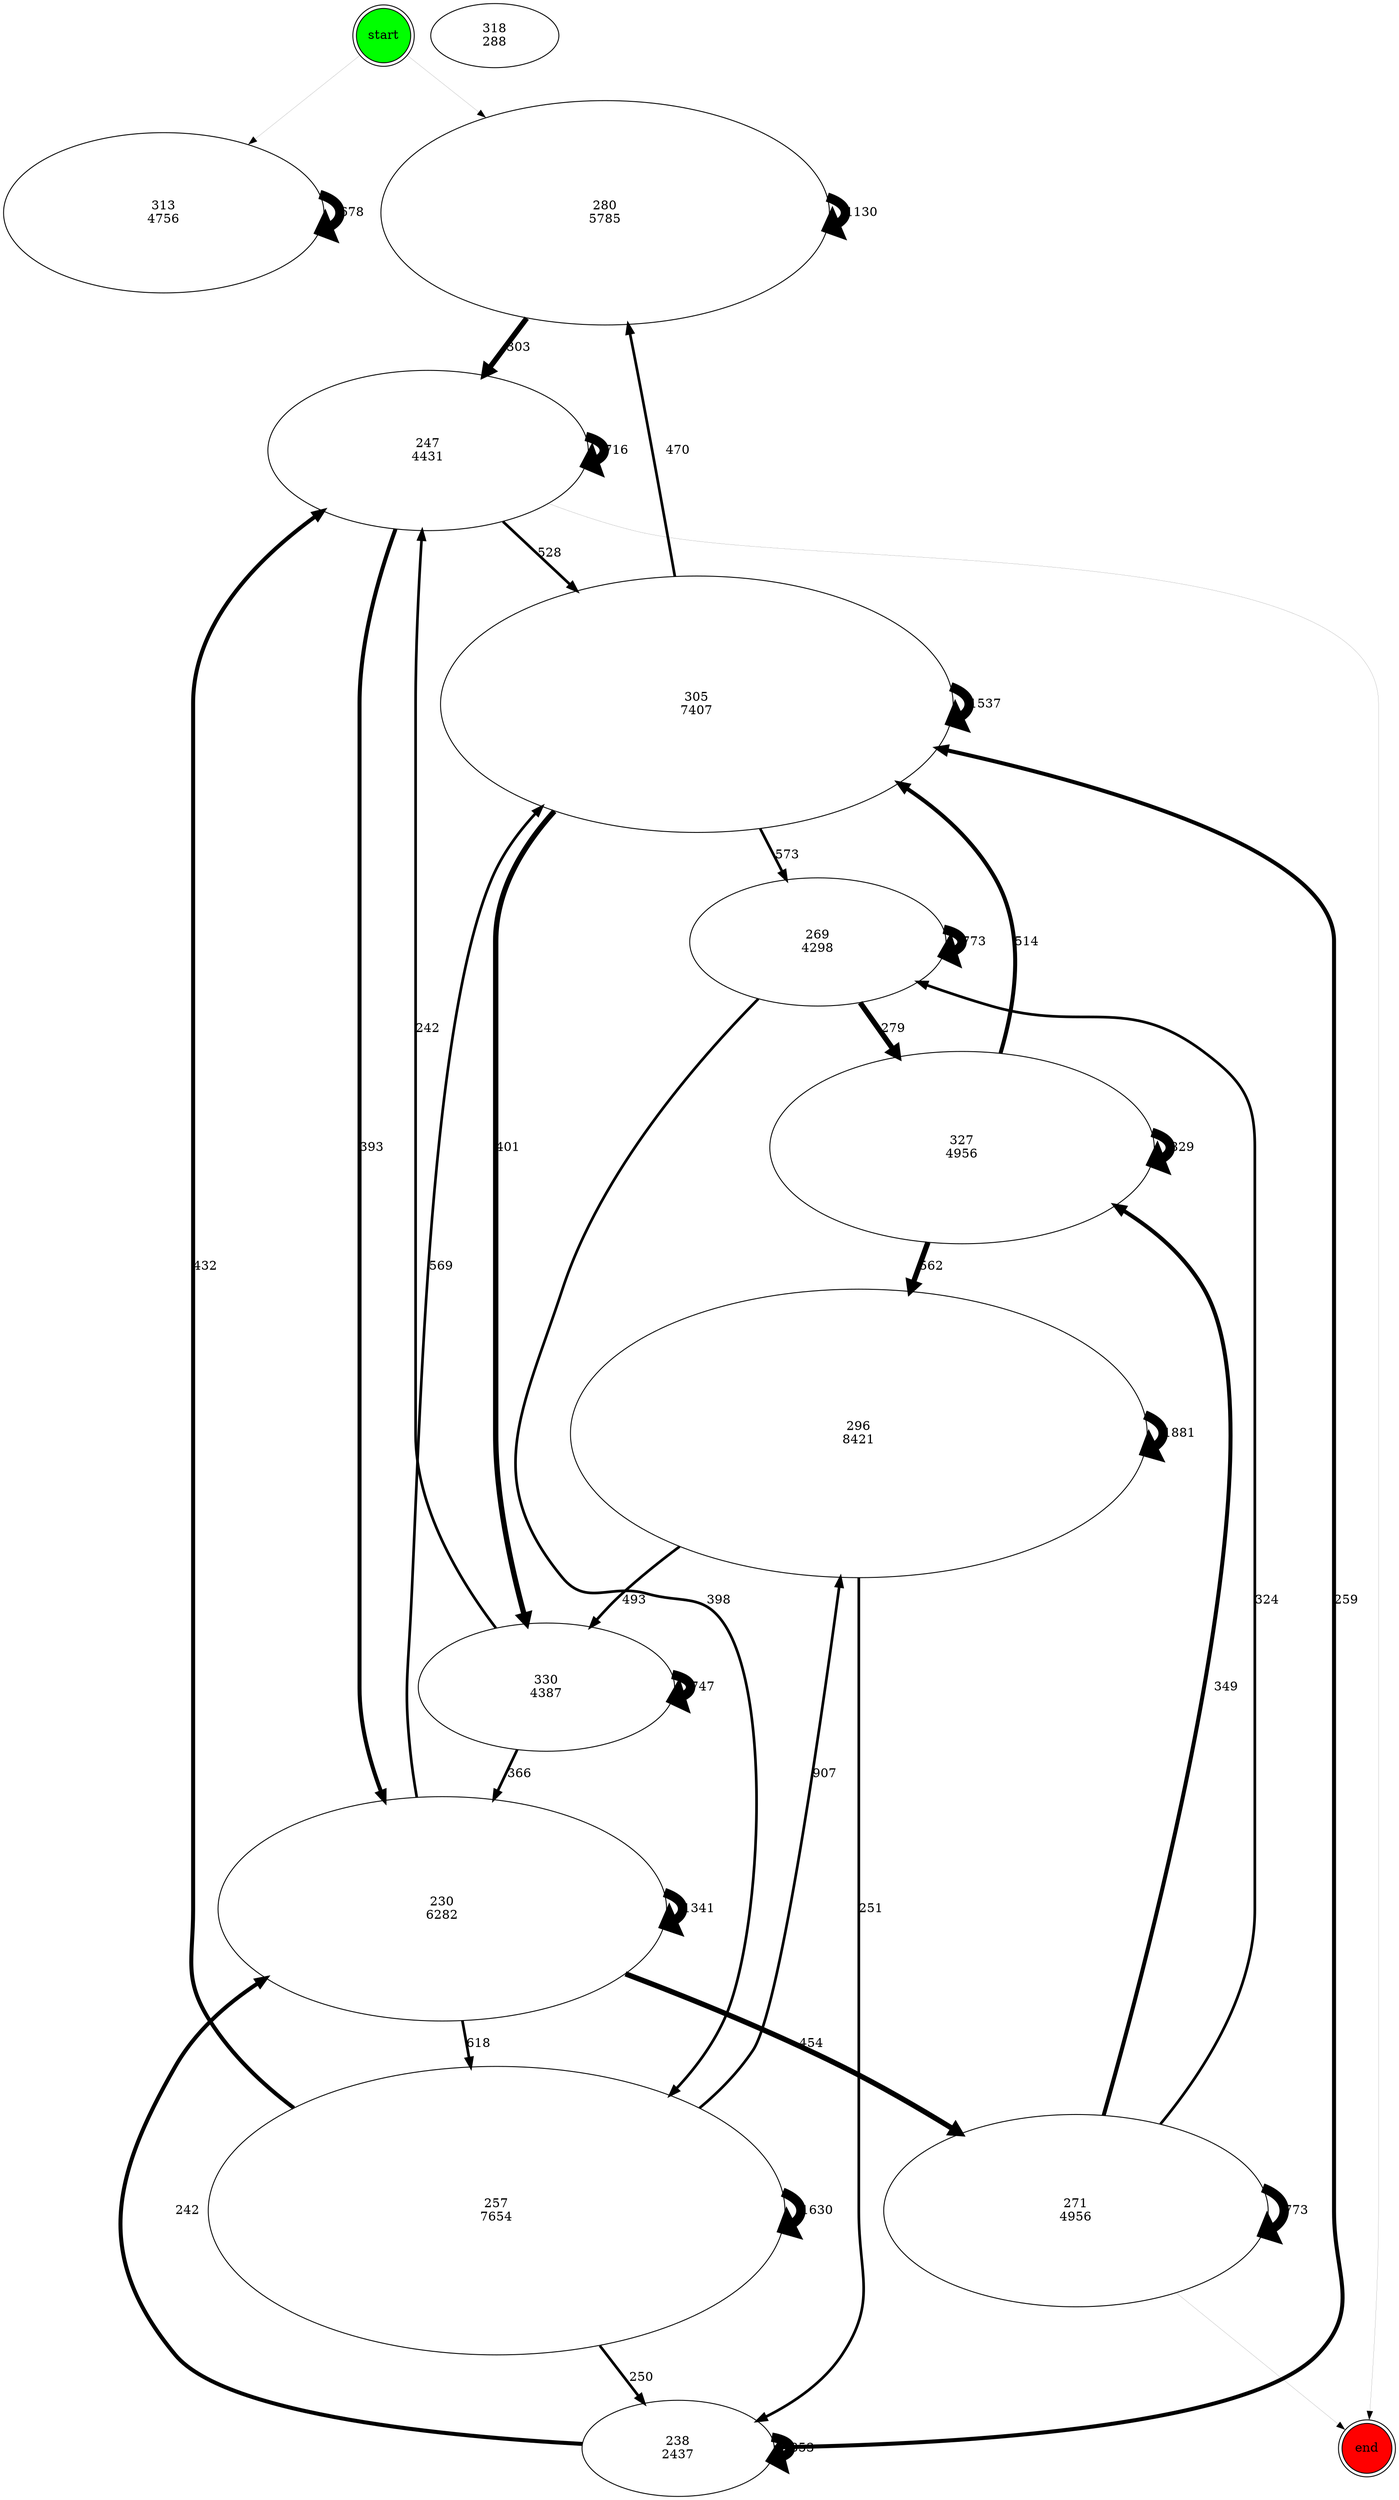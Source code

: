 digraph {
	graph [bb="0,0,1385.1,2806.8"];
	node [label="\N"];
	313	[height=2.5,
		label="313
4756",
		pos="286.37,2571.8",
		width=5];
	313 -> 313	[label=678,
		lp="494.49,2571.8",
		penwidth=10.5,
		pos="e,462.08,2551.2 462.08,2592.3 475.86,2587.8 484.37,2580.9 484.37,2571.8 484.37,2566.7 481.82,2562.4 477.26,2558.8"];
	327	[height=3,
		label="327
4956",
		pos="656.37,1518.8",
		width=6];
	327 -> 327	[label=829,
		lp="900.49,1518.8",
		penwidth=10.5,
		pos="e,870.09,1501.5 870.09,1536 882.77,1531.9 890.37,1526.1 890.37,1518.8 890.37,1515.1 888.47,1511.8 884.98,1508.9"];
	305	[height=4,
		label="305
7407",
		pos="457.37,2018.2",
		width=8];
	327 -> 305	[label=514,
		lp="683.49,1750.5",
		penwidth=4.5,
		pos="e,603.69,1893.9 672.23,1626.8 676.59,1686.6 674.33,1761.3 648.37,1822.5 639.58,1843.2 627.47,1863 613.58,1881.4"];
	296	[height=4.5,
		label="296
8421",
		pos="637.37,1197",
		width=9];
	327 -> 296	[label=562,
		lp="658.49,1384.9",
		penwidth=6.0,
		pos="e,646.95,1359.2 649.99,1410.4 649.31,1398.9 648.6,1387 647.89,1375"];
	305 -> 305	[label=1537,
		lp="776.87,2018.2",
		penwidth=10.5,
		pos="e,743.09,1998.5 743.09,2038 755.9,2033 763.37,2026.4 763.37,2018.2 763.37,2014.1 761.38,2010.3 757.7,2006.9"];
	269	[height=2,
		label="269
4298",
		pos="457.37,1750.5",
		width=4];
	305 -> 269	[label=573,
		lp="467.49,1848.4",
		penwidth=3.0,
		pos="e,457.37,1822.9 457.37,1873.9 457.37,1861.2 457.37,1848.6 457.37,1836.7"];
	330	[height=2,
		label="330
4387",
		pos="592.37,911.25",
		width=4];
	305 -> 330	[label=401,
		lp="295.49,1518.8",
		penwidth=6.0,
		pos="e,457.28,936.93 333.28,1888 306.16,1847.4 285.37,1800.4 285.37,1751.5 285.37,1751.5 285.37,1751.5 285.37,1383.9 285.37,1228.6 215.27,\
1162.2 304.37,1035 336.73,988.82 390.16,959.9 442.28,941.85"];
	280	[height=3.5,
		label="280
5785",
		pos="774.37,2571.8",
		width=7];
	305 -> 280	[label=470,
		lp="677.49,2304",
		penwidth=3.0,
		pos="e,705.19,2450.4 536.45,2156.8 585.92,2242.9 649.33,2353.2 698.24,2438.3"];
	269 -> 327	[label=279,
		lp="554.49,1652.6",
		penwidth=6.0,
		pos="e,570.94,1618.4 514.13,1684 528.64,1667.2 544.65,1648.7 560.54,1630.4"];
	269 -> 269	[label=773,
		lp="629.49,1750.5",
		penwidth=10.5,
		pos="e,598.73,1736 598.73,1765 611.41,1762 619.37,1757.1 619.37,1750.5 619.37,1747.4 617.62,1744.7 614.46,1742.3"];
	257	[height=4.5,
		label="257
7654",
		pos="405.37,321.75",
		width=9];
	269 -> 257	[label=398,
		lp="257.49,1009.1",
		penwidth=3.0,
		pos="e,300.2,475.3 423.75,1680.3 364.42,1551.5 247.37,1265.2 247.37,1010.1 247.37,1010.1 247.37,1010.1 247.37,660.5 247.37,600.89 267.81,\
540.47 293.99,487.53"];
	257 -> 257	[label=1630,
		lp="760.87,321.75",
		penwidth=10.5,
		pos="e,726.85,300.8 726.85,342.7 739.85,337.26 747.37,330.28 747.37,321.75 747.37,317.22 745.25,313.12 741.31,309.47"];
	257 -> 296	[label=907,
		lp="324.49,813.38",
		penwidth=3.0,
		pos="e,477.61,1055.9 322.01,478.54 314.8,497.31 308.64,516.55 304.37,535.5 279.75,644.76 271.07,680.56 304.37,787.5 334.77,885.12 402.08,\
975.35 468.28,1046"];
	247	[height=2.5,
		label="247
4431",
		pos="1028.4,2304",
		width=5];
	257 -> 247	[label=432,
		lp="88.495,1384.9",
		penwidth=4.5,
		pos="e,874.77,2256.9 198.74,446.81 133.64,502.24 78.37,574.6 78.37,660.5 78.37,2019.2 78.37,2019.2 78.37,2019.2 78.37,2305.1 410.01,2163.5 \
691.37,2214 746.65,2223.9 806.13,2238.4 859.52,2252.7"];
	238	[height=1.5,
		label="238
2437",
		pos="608.37,54",
		width=3];
	257 -> 238	[label=250,
		lp="563.49,133.88",
		penwidth=3.0,
		pos="e,570.19,104.98 520.51,170.02 535.05,150.98 549.21,132.44 561.77,116"];
	296 -> 296	[label=1881,
		lp="992.87,1197",
		penwidth=10.5,
		pos="e,958.85,1176.1 958.85,1217.9 971.85,1212.5 979.37,1205.5 979.37,1197 979.37,1192.5 977.25,1188.4 973.31,1184.7"];
	296 -> 330	[label=493,
		lp="617.49,1009.1",
		penwidth=3.0,
		pos="e,603.66,983.46 611.85,1035.1 609.77,1022 607.73,1009.1 605.8,996.91"];
	296 -> 238	[label=251,
		lp="886.49,661.5",
		penwidth=3.0,
		pos="e,707.68,75.722 753.57,1045.3 802.01,971.97 851.58,879.8 871.37,787.5 886.02,719.16 868.69,218.85 831.37,159.75 806.64,120.58 762.92,\
95.808 720.71,80.258"];
	271	[height=3,
		label="271
4956",
		pos="1102.4,321.75",
		width=6];
	271 -> 327	[label=349,
		lp="1044.5,911.25",
		penwidth=4.5,
		pos="e,852.02,1472.6 1069.8,428.89 1052.3,494.88 1034.4,581.84 1034.4,660.5 1034.4,1198 1034.4,1198 1034.4,1198 1034.4,1270.1 1058.2,\
1301 1015.4,1359 978.79,1408.6 923.29,1442.9 866.79,1466.6"];
	271 -> 269	[label=324,
		lp="1100.5,1009.1",
		penwidth=3.0,
		pos="e,567.53,1704 1105.3,430.19 1110.3,715.53 1106,1480.6 919.37,1626.8 821.47,1703.5 764.08,1644.8 644.37,1678.5 623.47,1684.4 601.62,\
1691.6 580.54,1699.2"];
	271 -> 271	[label=773,
		lp="1346.5,321.75",
		penwidth=10.5,
		pos="e,1312.6,296.03 1312.6,347.47 1327.4,341.61 1336.4,333.03 1336.4,321.75 1336.4,314.87 1333,309 1327.1,304.14"];
	end	[fillcolor=red,
		height=0.78106,
		label=end,
		pos="1307.4,54",
		shape=doublecircle,
		style=filled,
		width=0.78106];
	271 -> end	[penwidth=0.1,
		pos="e,1290.5,76.913 1179.6,220.66 1216.9,172.24 1259.1,117.62 1284.4,84.776"];
	330 -> 330	[label=747,
		lp="764.49,911.25",
		penwidth=10.5,
		pos="e,733.73,896.73 733.73,925.77 746.41,922.73 754.37,917.89 754.37,911.25 754.37,908.14 752.62,905.42 749.46,903.1"];
	330 -> 247	[label=242,
		lp="1120.5,1652.6",
		penwidth=3.0,
		pos="e,1067.3,2215.7 728.65,935.29 876.85,960.48 1093.2,997.78 1096.4,1001.2 1154.5,1065.7 1110.4,1109.2 1110.4,1196 1110.4,2019.2 1110.4,\
2019.2 1110.4,2019.2 1110.4,2081.9 1091.7,2149.4 1072.2,2202.8"];
	230	[height=3.5,
		label="230
6282",
		pos="565.37,661.5",
		width=7];
	330 -> 230	[label=366,
		lp="591.49,813.38",
		penwidth=3.0,
		pos="e,578.99,787.51 584.6,838.92 583.29,826.93 581.9,814.14 580.48,801.12"];
	280 -> 280	[label=1130,
		lp="1057.9,2571.8",
		penwidth=10.5,
		pos="e,1024.4,2554.2 1024.4,2589.3 1036.9,2584.9 1044.4,2579.1 1044.4,2571.8 1044.4,2568.1 1042.5,2564.8 1039.1,2561.9"];
	280 -> 247	[label=303,
		lp="933.49,2419.9",
		penwidth=6.0,
		pos="e,951.52,2385.4 882.46,2457.7 901.87,2437.4 921.89,2416.4 940.64,2396.8"];
	247 -> 305	[label=528,
		lp="820.49,2188.1",
		penwidth=3.0,
		pos="e,661.15,2120.5 901.29,2239.9 834.3,2206.6 750.29,2164.8 673.43,2126.6"];
	247 -> 247	[label=716,
		lp="1236.5,2304",
		penwidth=10.5,
		pos="e,1206,2288 1206,2320 1218.6,2316.3 1226.4,2311 1226.4,2304 1226.4,2300.6 1224.6,2297.6 1221.2,2295"];
	247 -> 230	[label=393,
		lp="1186.5,1518.8",
		penwidth=4.5,
		pos="e,754.46,745.09 1088.8,2218.9 1122,2164.6 1156.4,2091 1156.4,2019.2 1156.4,2019.2 1156.4,2019.2 1156.4,1651.6 1156.4,1288 1325.5,\
1086 1058.4,839.25 993.77,779.57 950.62,815.88 867.37,787.5 835.2,776.54 801.56,763.86 768.89,750.88"];
	247 -> end	[penwidth=0.1,
		pos="e,1323.2,77.524 1175.7,2251.8 1273.7,2207.3 1384.4,2132.1 1384.4,2019.2 1384.4,2019.2 1384.4,2019.2 1384.4,320.75 1384.4,248.7 1387.5,\
228.33 1365.4,159.75 1356.8,133.26 1341.4,105.83 1328.5,85.687"];
	238 -> 305	[label=259,
		lp="126.49,1009.1",
		penwidth=4.5,
		pos="e,234.68,1926.9 500.79,60.344 360.19,69.839 125.56,95.157 72.37,159.75 -112.43,384.17 116.37,521.66 116.37,812.38 116.37,1751.5 \
116.37,1751.5 116.37,1751.5 116.37,1822.5 162.9,1877.3 221.58,1918.2"];
	238 -> 238	[label=353,
		lp="744.49,54",
		penwidth=10.5,
		pos="e,713.61,41.13 713.61,66.87 726.17,64.53 734.37,60.24 734.37,54 734.37,51.075 732.57,48.578 729.36,46.51"];
	238 -> 230	[label=242,
		lp="817.49,321.75",
		penwidth=4.5,
		pos="e,722.61,562.68 696.38,85.738 729.78,102.2 764.34,126.17 783.37,159.75 818.88,222.39 814.35,418.75 783.37,483.75 771.39,508.89 753.88,\
531.62 733.93,551.76"];
	230 -> 305	[label=569,
		lp="219.49,1384.9",
		penwidth=3.0,
		pos="e,284.11,1902.9 353.14,729.95 276.9,768.47 209.37,826.29 209.37,910.25 209.37,1751.5 209.37,1751.5 209.37,1751.5 209.37,1805.7 237.33,\
1853.5 274.48,1893.1"];
	230 -> 257	[label=618,
		lp="504.49,509.62",
		penwidth=3.0,
		pos="e,479.76,479.79 507.61,538.56 500.47,523.51 493.08,507.91 485.69,492.3"];
	230 -> 271	[label=454,
		lp="857.49,509.62",
		penwidth=6.0,
		pos="e,981.44,411.66 737.18,569.01 766.58,552.4 796.59,534.83 824.37,517.5 872.37,487.56 923.46,452.68 968.58,420.79"];
	230 -> 230	[label=1341,
		lp="848.87,661.5",
		penwidth=10.5,
		pos="e,814.99,642.93 814.99,680.07 827.8,675.48 835.37,669.29 835.37,661.5 835.37,657.49 833.36,653.89 829.65,650.73"];
	318	[height=1,
		label="318
288",
		pos="650.37,2770.8",
		width=2];
	start	[fillcolor=green,
		height=0.85036,
		label=start,
		pos="529.37,2770.8",
		shape=doublecircle,
		style=filled,
		width=0.85036];
	start -> 313	[penwidth=0.1,
		pos="e,380.39,2649 506.07,2750.9 478.73,2728.7 431.56,2690.5 387.93,2655.1"];
	start -> 280	[penwidth=0.1,
		pos="e,638.79,2678.3 552.04,2749.6 557.66,2744.7 563.69,2739.5 569.37,2734.8 589.17,2718.3 610.27,2701.1 631.12,2684.5"];
}
